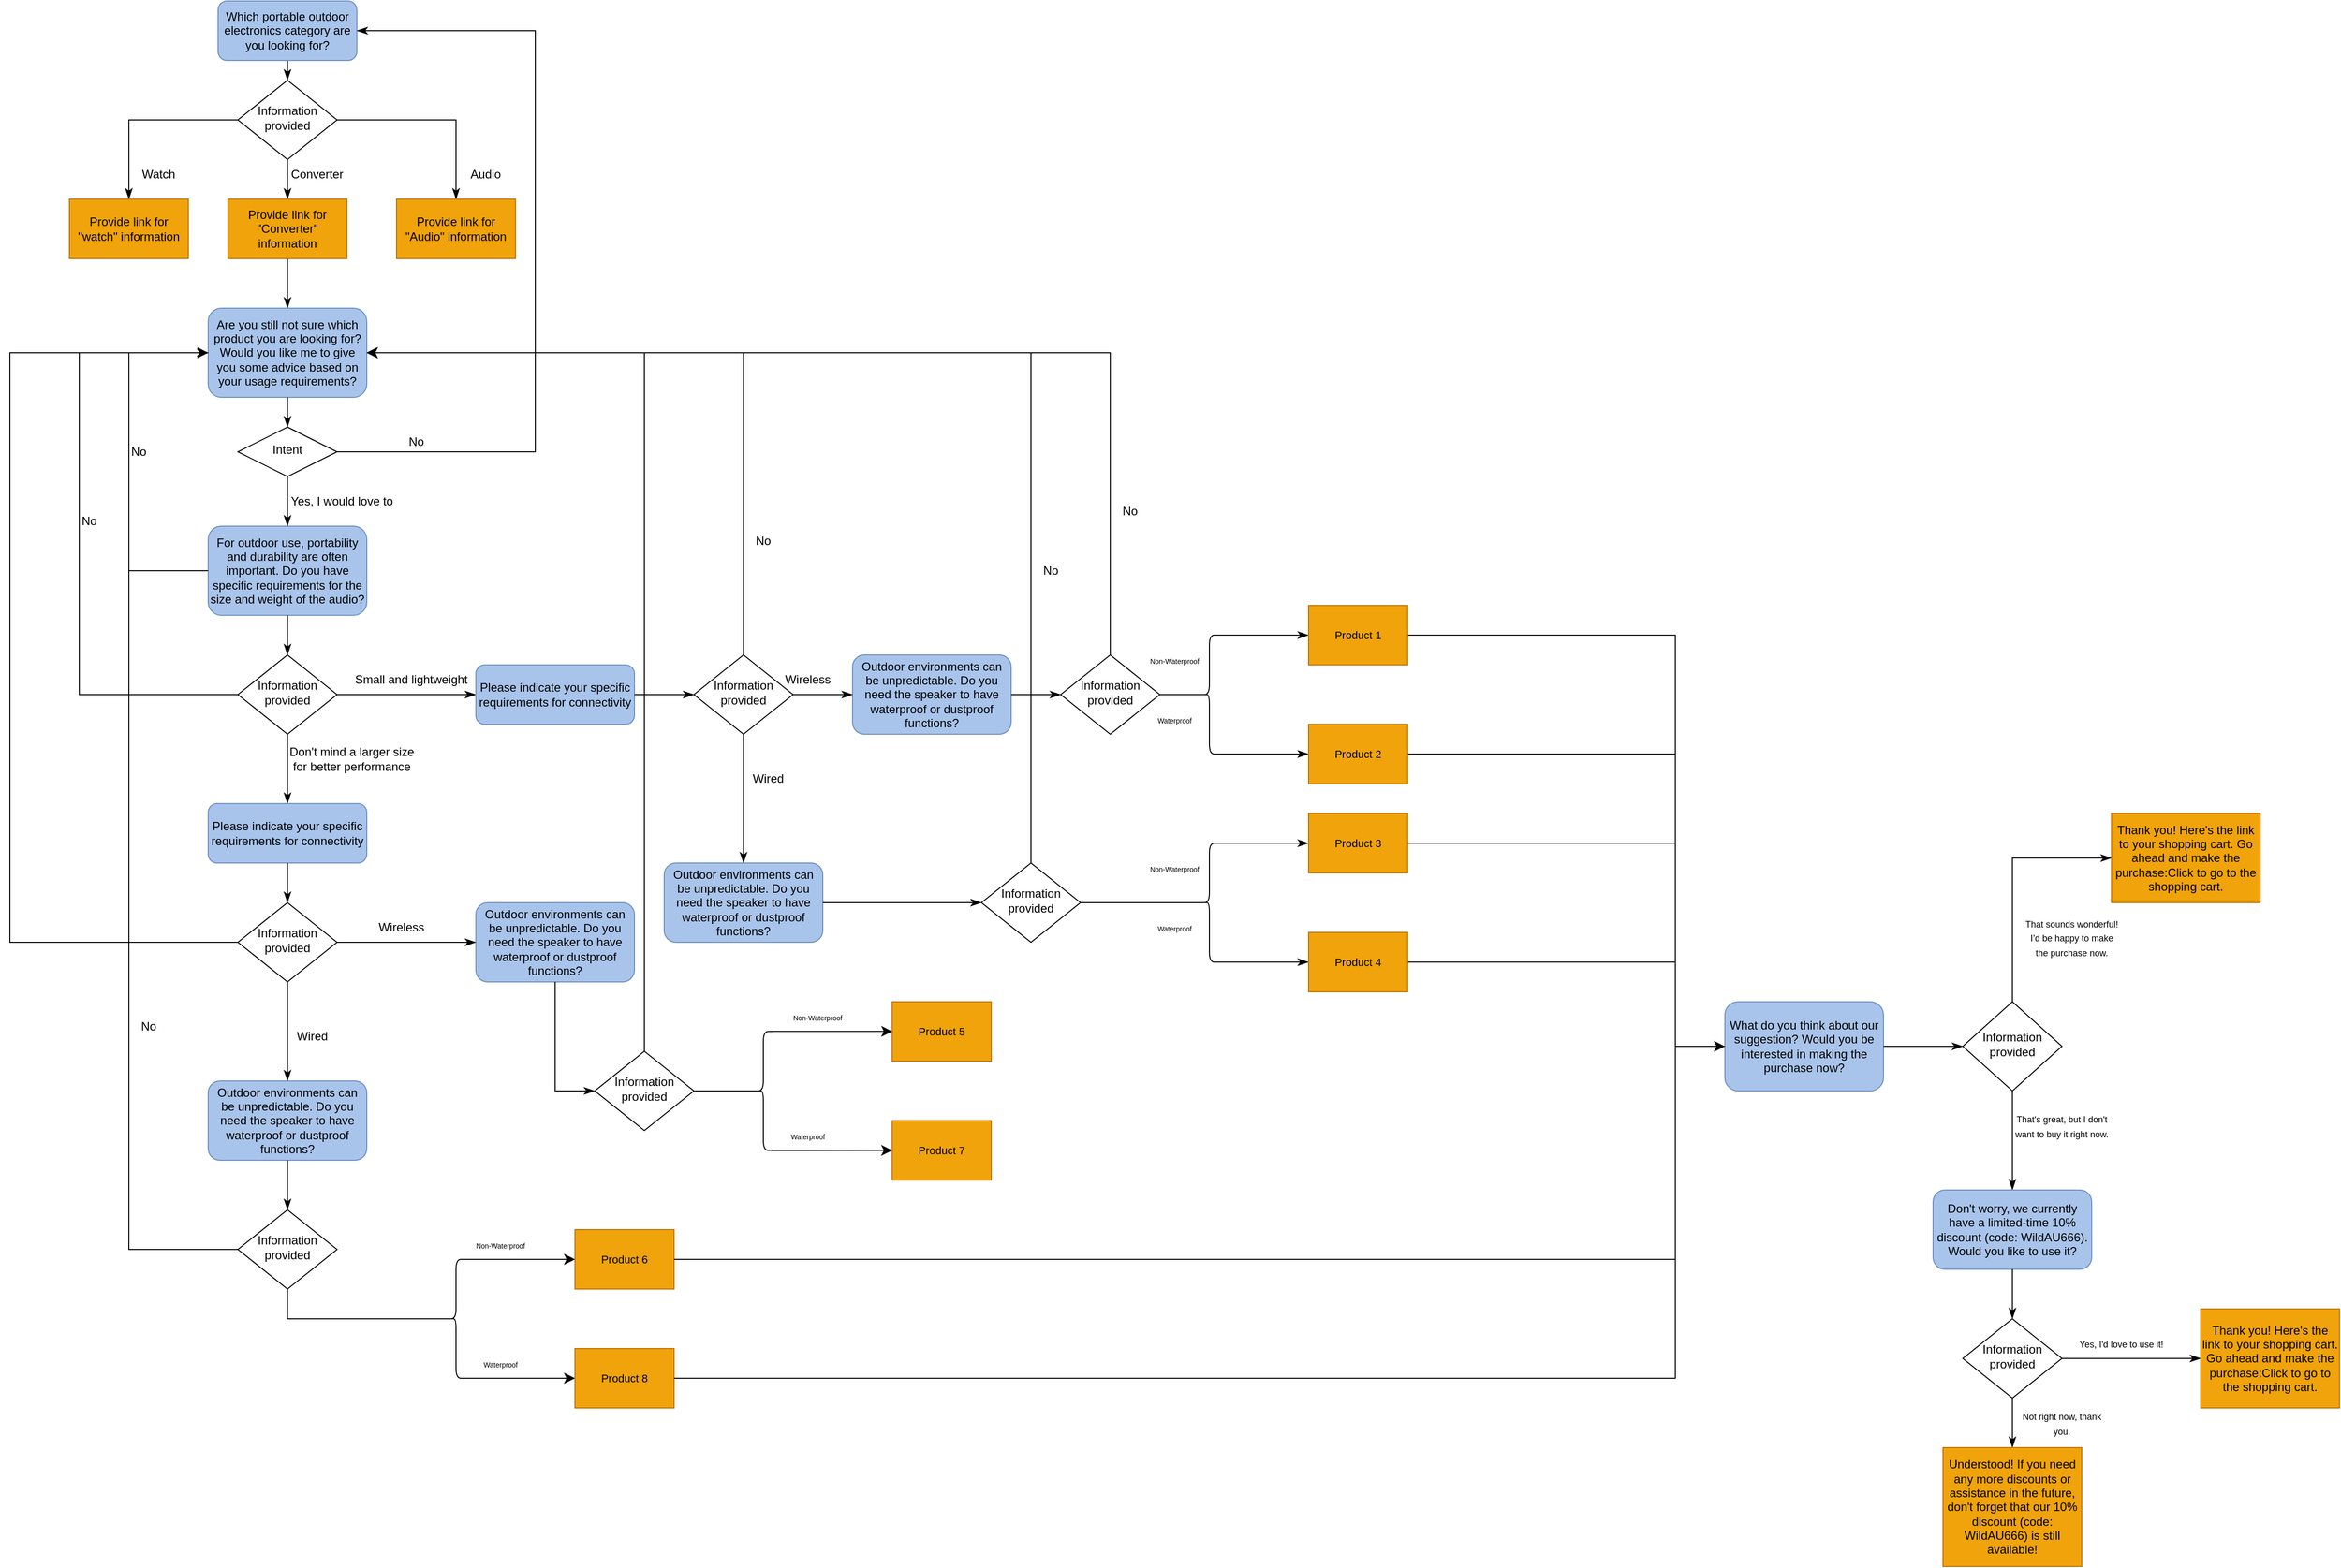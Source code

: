 <mxfile version="26.1.3">
  <diagram id="C5RBs43oDa-KdzZeNtuy" name="Page-1">
    <mxGraphModel dx="2062" dy="686" grid="1" gridSize="10" guides="0" tooltips="1" connect="1" arrows="0" fold="1" page="1" pageScale="1" pageWidth="827" pageHeight="1169" math="0" shadow="0">
      <root>
        <mxCell id="WIyWlLk6GJQsqaUBKTNV-0" />
        <mxCell id="WIyWlLk6GJQsqaUBKTNV-1" parent="WIyWlLk6GJQsqaUBKTNV-0" />
        <mxCell id="WIyWlLk6GJQsqaUBKTNV-2" value="" style="rounded=0;html=1;jettySize=auto;orthogonalLoop=1;fontSize=11;endArrow=classicThin;endFill=1;endSize=8;strokeWidth=1;shadow=0;labelBackgroundColor=none;edgeStyle=orthogonalEdgeStyle;" parent="WIyWlLk6GJQsqaUBKTNV-1" source="WIyWlLk6GJQsqaUBKTNV-3" target="WIyWlLk6GJQsqaUBKTNV-6" edge="1">
          <mxGeometry relative="1" as="geometry" />
        </mxCell>
        <mxCell id="WIyWlLk6GJQsqaUBKTNV-3" value="Which portable outdoor electronics category are you looking for?" style="rounded=1;whiteSpace=wrap;html=1;fontSize=12;glass=0;strokeWidth=1;shadow=0;fillColor=#A9C4EB;strokeColor=#6c8ebf;" parent="WIyWlLk6GJQsqaUBKTNV-1" vertex="1">
          <mxGeometry x="160" y="80" width="140" height="60" as="geometry" />
        </mxCell>
        <mxCell id="WIyWlLk6GJQsqaUBKTNV-6" value="Information provided" style="rhombus;whiteSpace=wrap;html=1;shadow=0;fontFamily=Helvetica;fontSize=12;align=center;strokeWidth=1;spacing=6;spacingTop=-4;" parent="WIyWlLk6GJQsqaUBKTNV-1" vertex="1">
          <mxGeometry x="180" y="160" width="100" height="80" as="geometry" />
        </mxCell>
        <mxCell id="f2hwD-fxJ4kN_4thynZX-0" value="" style="rounded=0;html=1;jettySize=auto;orthogonalLoop=1;fontSize=11;endArrow=classicThin;endFill=1;endSize=8;strokeWidth=1;shadow=0;labelBackgroundColor=none;edgeStyle=orthogonalEdgeStyle;exitX=1;exitY=0.5;exitDx=0;exitDy=0;entryX=0.5;entryY=0;entryDx=0;entryDy=0;jumpStyle=line;" edge="1" parent="WIyWlLk6GJQsqaUBKTNV-1" source="WIyWlLk6GJQsqaUBKTNV-6" target="f2hwD-fxJ4kN_4thynZX-93">
          <mxGeometry relative="1" as="geometry">
            <mxPoint x="380" y="230" as="sourcePoint" />
            <mxPoint x="400" y="290" as="targetPoint" />
          </mxGeometry>
        </mxCell>
        <mxCell id="f2hwD-fxJ4kN_4thynZX-1" value="" style="rounded=0;html=1;jettySize=auto;orthogonalLoop=1;fontSize=11;endArrow=classicThin;endFill=1;endSize=8;strokeWidth=1;shadow=0;labelBackgroundColor=none;edgeStyle=orthogonalEdgeStyle;exitX=0.5;exitY=1;exitDx=0;exitDy=0;entryX=0.5;entryY=0;entryDx=0;entryDy=0;" edge="1" parent="WIyWlLk6GJQsqaUBKTNV-1" source="WIyWlLk6GJQsqaUBKTNV-6" target="f2hwD-fxJ4kN_4thynZX-94">
          <mxGeometry relative="1" as="geometry">
            <mxPoint x="250" y="300" as="sourcePoint" />
            <mxPoint x="230" y="290" as="targetPoint" />
          </mxGeometry>
        </mxCell>
        <mxCell id="f2hwD-fxJ4kN_4thynZX-2" value="" style="rounded=0;html=1;jettySize=auto;orthogonalLoop=1;fontSize=11;endArrow=classicThin;endFill=1;endSize=8;strokeWidth=1;shadow=0;labelBackgroundColor=none;edgeStyle=orthogonalEdgeStyle;exitX=0;exitY=0.5;exitDx=0;exitDy=0;entryX=0.5;entryY=0;entryDx=0;entryDy=0;" edge="1" parent="WIyWlLk6GJQsqaUBKTNV-1" source="WIyWlLk6GJQsqaUBKTNV-6" target="f2hwD-fxJ4kN_4thynZX-95">
          <mxGeometry relative="1" as="geometry">
            <mxPoint x="-60.5" y="300" as="sourcePoint" />
            <mxPoint x="60" y="290" as="targetPoint" />
          </mxGeometry>
        </mxCell>
        <mxCell id="f2hwD-fxJ4kN_4thynZX-4" value="Audio" style="text;strokeColor=none;align=center;fillColor=none;html=1;verticalAlign=middle;whiteSpace=wrap;rounded=0;" vertex="1" parent="WIyWlLk6GJQsqaUBKTNV-1">
          <mxGeometry x="400" y="240" width="60" height="30" as="geometry" />
        </mxCell>
        <mxCell id="f2hwD-fxJ4kN_4thynZX-5" value="Converter" style="text;strokeColor=none;align=center;fillColor=none;html=1;verticalAlign=middle;whiteSpace=wrap;rounded=0;" vertex="1" parent="WIyWlLk6GJQsqaUBKTNV-1">
          <mxGeometry x="230" y="240" width="60" height="30" as="geometry" />
        </mxCell>
        <mxCell id="f2hwD-fxJ4kN_4thynZX-6" value="Watch" style="text;strokeColor=none;align=center;fillColor=none;html=1;verticalAlign=middle;whiteSpace=wrap;rounded=0;" vertex="1" parent="WIyWlLk6GJQsqaUBKTNV-1">
          <mxGeometry x="70" y="240" width="60" height="30" as="geometry" />
        </mxCell>
        <mxCell id="f2hwD-fxJ4kN_4thynZX-7" value="&lt;div&gt;Are you still not sure which product you are looking for? Would you like me to give you some advice based on your usage requirements?&lt;/div&gt;" style="rounded=1;whiteSpace=wrap;html=1;fontSize=12;glass=0;strokeWidth=1;shadow=0;fillColor=#A9C4EB;strokeColor=#6c8ebf;" vertex="1" parent="WIyWlLk6GJQsqaUBKTNV-1">
          <mxGeometry x="150" y="390" width="160" height="90" as="geometry" />
        </mxCell>
        <mxCell id="f2hwD-fxJ4kN_4thynZX-8" value="" style="rounded=0;html=1;jettySize=auto;orthogonalLoop=1;fontSize=11;endArrow=classicThin;endFill=1;endSize=8;strokeWidth=1;shadow=0;labelBackgroundColor=none;edgeStyle=orthogonalEdgeStyle;exitX=0.5;exitY=1;exitDx=0;exitDy=0;entryX=0.5;entryY=0;entryDx=0;entryDy=0;" edge="1" parent="WIyWlLk6GJQsqaUBKTNV-1" source="f2hwD-fxJ4kN_4thynZX-94" target="f2hwD-fxJ4kN_4thynZX-7">
          <mxGeometry relative="1" as="geometry">
            <mxPoint x="230" y="350" as="sourcePoint" />
            <mxPoint x="350" y="430" as="targetPoint" />
          </mxGeometry>
        </mxCell>
        <mxCell id="f2hwD-fxJ4kN_4thynZX-9" value="Intent" style="rhombus;whiteSpace=wrap;html=1;shadow=0;fontFamily=Helvetica;fontSize=12;align=center;strokeWidth=1;spacing=6;spacingTop=-4;" vertex="1" parent="WIyWlLk6GJQsqaUBKTNV-1">
          <mxGeometry x="180" y="510" width="100" height="50" as="geometry" />
        </mxCell>
        <mxCell id="f2hwD-fxJ4kN_4thynZX-10" value="" style="rounded=0;html=1;jettySize=auto;orthogonalLoop=1;fontSize=11;endArrow=classicThin;endFill=1;endSize=8;strokeWidth=1;shadow=0;labelBackgroundColor=none;edgeStyle=orthogonalEdgeStyle;exitX=0.5;exitY=1;exitDx=0;exitDy=0;entryX=0.5;entryY=0;entryDx=0;entryDy=0;" edge="1" parent="WIyWlLk6GJQsqaUBKTNV-1" source="f2hwD-fxJ4kN_4thynZX-7" target="f2hwD-fxJ4kN_4thynZX-9">
          <mxGeometry relative="1" as="geometry">
            <mxPoint x="330" y="530" as="sourcePoint" />
            <mxPoint x="330" y="570" as="targetPoint" />
          </mxGeometry>
        </mxCell>
        <mxCell id="f2hwD-fxJ4kN_4thynZX-11" value="&lt;div&gt;For outdoor use, portability and durability are often important. Do you have specific requirements for the size and weight of the audio?&lt;/div&gt;" style="rounded=1;whiteSpace=wrap;html=1;fontSize=12;glass=0;strokeWidth=1;shadow=0;fillColor=#A9C4EB;strokeColor=#6c8ebf;" vertex="1" parent="WIyWlLk6GJQsqaUBKTNV-1">
          <mxGeometry x="150" y="610" width="160" height="90" as="geometry" />
        </mxCell>
        <mxCell id="f2hwD-fxJ4kN_4thynZX-12" value="Information provided" style="rhombus;whiteSpace=wrap;html=1;shadow=0;fontFamily=Helvetica;fontSize=12;align=center;strokeWidth=1;spacing=6;spacingTop=-4;" vertex="1" parent="WIyWlLk6GJQsqaUBKTNV-1">
          <mxGeometry x="180" y="740" width="100" height="80" as="geometry" />
        </mxCell>
        <mxCell id="f2hwD-fxJ4kN_4thynZX-13" value="" style="rounded=0;html=1;jettySize=auto;orthogonalLoop=1;fontSize=11;endArrow=classicThin;endFill=1;endSize=8;strokeWidth=1;shadow=0;labelBackgroundColor=none;edgeStyle=orthogonalEdgeStyle;exitX=0.5;exitY=1;exitDx=0;exitDy=0;entryX=0.5;entryY=0;entryDx=0;entryDy=0;" edge="1" parent="WIyWlLk6GJQsqaUBKTNV-1" source="f2hwD-fxJ4kN_4thynZX-11" target="f2hwD-fxJ4kN_4thynZX-12">
          <mxGeometry relative="1" as="geometry">
            <mxPoint x="330" y="730" as="sourcePoint" />
            <mxPoint x="330" y="760" as="targetPoint" />
          </mxGeometry>
        </mxCell>
        <mxCell id="f2hwD-fxJ4kN_4thynZX-14" value="" style="rounded=0;html=1;jettySize=auto;orthogonalLoop=1;fontSize=11;endArrow=classicThin;endFill=1;endSize=8;strokeWidth=1;shadow=0;labelBackgroundColor=none;edgeStyle=orthogonalEdgeStyle;entryX=0.5;entryY=0;entryDx=0;entryDy=0;exitX=0.5;exitY=1;exitDx=0;exitDy=0;" edge="1" parent="WIyWlLk6GJQsqaUBKTNV-1" source="f2hwD-fxJ4kN_4thynZX-9" target="f2hwD-fxJ4kN_4thynZX-11">
          <mxGeometry relative="1" as="geometry">
            <mxPoint x="350" y="550" as="sourcePoint" />
            <mxPoint x="350" y="580" as="targetPoint" />
          </mxGeometry>
        </mxCell>
        <mxCell id="f2hwD-fxJ4kN_4thynZX-15" value="Yes, I would love to" style="text;strokeColor=none;align=center;fillColor=none;html=1;verticalAlign=middle;whiteSpace=wrap;rounded=0;" vertex="1" parent="WIyWlLk6GJQsqaUBKTNV-1">
          <mxGeometry x="220" y="570" width="130" height="30" as="geometry" />
        </mxCell>
        <mxCell id="f2hwD-fxJ4kN_4thynZX-16" value="" style="rounded=0;html=1;jettySize=auto;orthogonalLoop=1;fontSize=11;endArrow=classicThin;endFill=1;endSize=8;strokeWidth=1;shadow=0;labelBackgroundColor=none;edgeStyle=orthogonalEdgeStyle;exitX=1;exitY=0.5;exitDx=0;exitDy=0;entryX=1;entryY=0.5;entryDx=0;entryDy=0;" edge="1" parent="WIyWlLk6GJQsqaUBKTNV-1" source="f2hwD-fxJ4kN_4thynZX-9" target="WIyWlLk6GJQsqaUBKTNV-3">
          <mxGeometry relative="1" as="geometry">
            <mxPoint x="429.5" y="510" as="sourcePoint" />
            <mxPoint x="429.5" y="540" as="targetPoint" />
            <Array as="points">
              <mxPoint x="480" y="535" />
              <mxPoint x="480" y="110" />
            </Array>
          </mxGeometry>
        </mxCell>
        <mxCell id="f2hwD-fxJ4kN_4thynZX-17" value="No" style="text;strokeColor=none;align=center;fillColor=none;html=1;verticalAlign=middle;whiteSpace=wrap;rounded=0;" vertex="1" parent="WIyWlLk6GJQsqaUBKTNV-1">
          <mxGeometry x="330" y="510" width="60" height="30" as="geometry" />
        </mxCell>
        <mxCell id="f2hwD-fxJ4kN_4thynZX-21" value="" style="rounded=0;html=1;jettySize=auto;orthogonalLoop=1;fontSize=11;endArrow=classicThin;endFill=1;endSize=8;strokeWidth=1;shadow=0;labelBackgroundColor=none;edgeStyle=orthogonalEdgeStyle;exitX=0;exitY=0.5;exitDx=0;exitDy=0;entryX=0;entryY=0.5;entryDx=0;entryDy=0;" edge="1" parent="WIyWlLk6GJQsqaUBKTNV-1" source="f2hwD-fxJ4kN_4thynZX-12" target="f2hwD-fxJ4kN_4thynZX-7">
          <mxGeometry relative="1" as="geometry">
            <mxPoint x="70" y="540" as="sourcePoint" />
            <mxPoint x="70" y="570" as="targetPoint" />
            <Array as="points">
              <mxPoint x="20" y="780" />
              <mxPoint x="20" y="435" />
            </Array>
          </mxGeometry>
        </mxCell>
        <mxCell id="f2hwD-fxJ4kN_4thynZX-22" value="No" style="text;strokeColor=none;align=center;fillColor=none;html=1;verticalAlign=middle;whiteSpace=wrap;rounded=0;" vertex="1" parent="WIyWlLk6GJQsqaUBKTNV-1">
          <mxGeometry y="590" width="60" height="30" as="geometry" />
        </mxCell>
        <mxCell id="f2hwD-fxJ4kN_4thynZX-32" value="" style="rounded=0;html=1;jettySize=auto;orthogonalLoop=1;fontSize=11;endArrow=classicThin;endFill=1;endSize=8;strokeWidth=1;shadow=0;labelBackgroundColor=none;edgeStyle=orthogonalEdgeStyle;exitX=0;exitY=0.5;exitDx=0;exitDy=0;entryX=0;entryY=0.5;entryDx=0;entryDy=0;" edge="1" parent="WIyWlLk6GJQsqaUBKTNV-1" source="f2hwD-fxJ4kN_4thynZX-11" target="f2hwD-fxJ4kN_4thynZX-7">
          <mxGeometry relative="1" as="geometry">
            <mxPoint x="200" y="835" as="sourcePoint" />
            <mxPoint x="170" y="490" as="targetPoint" />
            <Array as="points">
              <mxPoint x="70" y="655" />
              <mxPoint x="70" y="435" />
            </Array>
          </mxGeometry>
        </mxCell>
        <mxCell id="f2hwD-fxJ4kN_4thynZX-34" value="No" style="text;strokeColor=none;align=center;fillColor=none;html=1;verticalAlign=middle;whiteSpace=wrap;rounded=0;" vertex="1" parent="WIyWlLk6GJQsqaUBKTNV-1">
          <mxGeometry x="50" y="520" width="60" height="30" as="geometry" />
        </mxCell>
        <mxCell id="f2hwD-fxJ4kN_4thynZX-35" value="" style="rounded=0;html=1;jettySize=auto;orthogonalLoop=1;fontSize=11;endArrow=classicThin;endFill=1;endSize=8;strokeWidth=1;shadow=0;labelBackgroundColor=none;edgeStyle=orthogonalEdgeStyle;exitX=1;exitY=0.5;exitDx=0;exitDy=0;entryX=0;entryY=0.5;entryDx=0;entryDy=0;" edge="1" parent="WIyWlLk6GJQsqaUBKTNV-1" source="f2hwD-fxJ4kN_4thynZX-12" target="f2hwD-fxJ4kN_4thynZX-41">
          <mxGeometry relative="1" as="geometry">
            <mxPoint x="420" y="670" as="sourcePoint" />
            <mxPoint x="470" y="780" as="targetPoint" />
            <Array as="points" />
          </mxGeometry>
        </mxCell>
        <mxCell id="f2hwD-fxJ4kN_4thynZX-36" value="" style="rounded=0;html=1;jettySize=auto;orthogonalLoop=1;fontSize=11;endArrow=classicThin;endFill=1;endSize=8;strokeWidth=1;shadow=0;labelBackgroundColor=none;edgeStyle=orthogonalEdgeStyle;exitX=0.5;exitY=1;exitDx=0;exitDy=0;entryX=0.5;entryY=0;entryDx=0;entryDy=0;" edge="1" parent="WIyWlLk6GJQsqaUBKTNV-1" source="f2hwD-fxJ4kN_4thynZX-12" target="f2hwD-fxJ4kN_4thynZX-120">
          <mxGeometry relative="1" as="geometry">
            <mxPoint x="260" y="900" as="sourcePoint" />
            <mxPoint x="230" y="900" as="targetPoint" />
            <Array as="points" />
          </mxGeometry>
        </mxCell>
        <mxCell id="f2hwD-fxJ4kN_4thynZX-39" value="Small and lightweight" style="text;strokeColor=none;align=center;fillColor=none;html=1;verticalAlign=middle;whiteSpace=wrap;rounded=0;" vertex="1" parent="WIyWlLk6GJQsqaUBKTNV-1">
          <mxGeometry x="290" y="750" width="130" height="30" as="geometry" />
        </mxCell>
        <mxCell id="f2hwD-fxJ4kN_4thynZX-40" value="Don&#39;t mind a larger size for better performance" style="text;strokeColor=none;align=center;fillColor=none;html=1;verticalAlign=middle;whiteSpace=wrap;rounded=0;" vertex="1" parent="WIyWlLk6GJQsqaUBKTNV-1">
          <mxGeometry x="230" y="830" width="130" height="30" as="geometry" />
        </mxCell>
        <mxCell id="f2hwD-fxJ4kN_4thynZX-41" value="&lt;div&gt;Please indicate your specific requirements for connectivity&lt;/div&gt;" style="rounded=1;whiteSpace=wrap;html=1;fontSize=12;glass=0;strokeWidth=1;shadow=0;fillColor=#A9C4EB;strokeColor=#6c8ebf;" vertex="1" parent="WIyWlLk6GJQsqaUBKTNV-1">
          <mxGeometry x="420" y="750" width="160" height="60" as="geometry" />
        </mxCell>
        <mxCell id="f2hwD-fxJ4kN_4thynZX-42" value="Information provided" style="rhombus;whiteSpace=wrap;html=1;shadow=0;fontFamily=Helvetica;fontSize=12;align=center;strokeWidth=1;spacing=6;spacingTop=-4;" vertex="1" parent="WIyWlLk6GJQsqaUBKTNV-1">
          <mxGeometry x="640" y="740" width="100" height="80" as="geometry" />
        </mxCell>
        <mxCell id="f2hwD-fxJ4kN_4thynZX-43" value="" style="rounded=0;html=1;jettySize=auto;orthogonalLoop=1;fontSize=11;endArrow=classicThin;endFill=1;endSize=8;strokeWidth=1;shadow=0;labelBackgroundColor=none;edgeStyle=orthogonalEdgeStyle;exitX=1;exitY=0.5;exitDx=0;exitDy=0;entryX=0;entryY=0.5;entryDx=0;entryDy=0;" edge="1" parent="WIyWlLk6GJQsqaUBKTNV-1" source="f2hwD-fxJ4kN_4thynZX-41" target="f2hwD-fxJ4kN_4thynZX-42">
          <mxGeometry relative="1" as="geometry">
            <mxPoint x="540" y="880" as="sourcePoint" />
            <mxPoint x="680" y="880" as="targetPoint" />
            <Array as="points" />
          </mxGeometry>
        </mxCell>
        <mxCell id="f2hwD-fxJ4kN_4thynZX-44" value="&lt;div&gt;Outdoor environments can be unpredictable. Do you need the speaker to have waterproof or dustproof functions?&lt;/div&gt;" style="rounded=1;whiteSpace=wrap;html=1;fontSize=12;glass=0;strokeWidth=1;shadow=0;fillColor=#A9C4EB;strokeColor=#6c8ebf;" vertex="1" parent="WIyWlLk6GJQsqaUBKTNV-1">
          <mxGeometry x="800" y="740" width="160" height="80" as="geometry" />
        </mxCell>
        <mxCell id="f2hwD-fxJ4kN_4thynZX-45" value="&lt;div&gt;Outdoor environments can be unpredictable. Do you need the speaker to have waterproof or dustproof functions?&lt;/div&gt;" style="rounded=1;whiteSpace=wrap;html=1;fontSize=12;glass=0;strokeWidth=1;shadow=0;fillColor=#A9C4EB;strokeColor=#6c8ebf;" vertex="1" parent="WIyWlLk6GJQsqaUBKTNV-1">
          <mxGeometry x="610" y="950" width="160" height="80" as="geometry" />
        </mxCell>
        <mxCell id="f2hwD-fxJ4kN_4thynZX-46" value="" style="rounded=0;html=1;jettySize=auto;orthogonalLoop=1;fontSize=11;endArrow=classicThin;endFill=1;endSize=8;strokeWidth=1;shadow=0;labelBackgroundColor=none;edgeStyle=orthogonalEdgeStyle;exitX=1;exitY=0.5;exitDx=0;exitDy=0;entryX=0;entryY=0.5;entryDx=0;entryDy=0;" edge="1" parent="WIyWlLk6GJQsqaUBKTNV-1" source="f2hwD-fxJ4kN_4thynZX-42" target="f2hwD-fxJ4kN_4thynZX-44">
          <mxGeometry relative="1" as="geometry">
            <mxPoint x="590" y="790" as="sourcePoint" />
            <mxPoint x="630" y="790" as="targetPoint" />
            <Array as="points" />
          </mxGeometry>
        </mxCell>
        <mxCell id="f2hwD-fxJ4kN_4thynZX-47" value="" style="rounded=0;html=1;jettySize=auto;orthogonalLoop=1;fontSize=11;endArrow=classicThin;endFill=1;endSize=8;strokeWidth=1;shadow=0;labelBackgroundColor=none;edgeStyle=orthogonalEdgeStyle;exitX=0.5;exitY=1;exitDx=0;exitDy=0;entryX=0.5;entryY=0;entryDx=0;entryDy=0;" edge="1" parent="WIyWlLk6GJQsqaUBKTNV-1" source="f2hwD-fxJ4kN_4thynZX-42" target="f2hwD-fxJ4kN_4thynZX-45">
          <mxGeometry relative="1" as="geometry">
            <mxPoint x="730" y="790" as="sourcePoint" />
            <mxPoint x="790" y="790" as="targetPoint" />
            <Array as="points" />
          </mxGeometry>
        </mxCell>
        <mxCell id="f2hwD-fxJ4kN_4thynZX-48" value="Wireless" style="text;strokeColor=none;align=center;fillColor=none;html=1;verticalAlign=middle;whiteSpace=wrap;rounded=0;" vertex="1" parent="WIyWlLk6GJQsqaUBKTNV-1">
          <mxGeometry x="690" y="750" width="130" height="30" as="geometry" />
        </mxCell>
        <mxCell id="f2hwD-fxJ4kN_4thynZX-49" value="Wired" style="text;strokeColor=none;align=center;fillColor=none;html=1;verticalAlign=middle;whiteSpace=wrap;rounded=0;" vertex="1" parent="WIyWlLk6GJQsqaUBKTNV-1">
          <mxGeometry x="650" y="850" width="130" height="30" as="geometry" />
        </mxCell>
        <mxCell id="f2hwD-fxJ4kN_4thynZX-50" value="" style="rounded=0;html=1;jettySize=auto;orthogonalLoop=1;fontSize=11;endArrow=classicThin;endFill=1;endSize=8;strokeWidth=1;shadow=0;labelBackgroundColor=none;edgeStyle=orthogonalEdgeStyle;exitX=1;exitY=0.5;exitDx=0;exitDy=0;entryX=0;entryY=0.5;entryDx=0;entryDy=0;" edge="1" parent="WIyWlLk6GJQsqaUBKTNV-1" source="f2hwD-fxJ4kN_4thynZX-44" target="f2hwD-fxJ4kN_4thynZX-51">
          <mxGeometry relative="1" as="geometry">
            <mxPoint x="1060" y="790" as="sourcePoint" />
            <mxPoint x="1100" y="790" as="targetPoint" />
            <Array as="points" />
          </mxGeometry>
        </mxCell>
        <mxCell id="f2hwD-fxJ4kN_4thynZX-51" value="Information provided" style="rhombus;whiteSpace=wrap;html=1;shadow=0;fontFamily=Helvetica;fontSize=12;align=center;strokeWidth=1;spacing=6;spacingTop=-4;" vertex="1" parent="WIyWlLk6GJQsqaUBKTNV-1">
          <mxGeometry x="1010" y="740" width="100" height="80" as="geometry" />
        </mxCell>
        <mxCell id="f2hwD-fxJ4kN_4thynZX-52" value="&lt;font style=&quot;font-size: 7px;&quot;&gt;Non-Waterproof&lt;/font&gt;" style="text;strokeColor=none;align=center;fillColor=none;html=1;verticalAlign=middle;whiteSpace=wrap;rounded=0;" vertex="1" parent="WIyWlLk6GJQsqaUBKTNV-1">
          <mxGeometry x="1090" y="740" width="70" height="10" as="geometry" />
        </mxCell>
        <mxCell id="f2hwD-fxJ4kN_4thynZX-59" style="edgeStyle=orthogonalEdgeStyle;shape=connector;rounded=0;orthogonalLoop=1;jettySize=auto;html=1;exitX=0.1;exitY=0.5;exitDx=0;exitDy=0;exitPerimeter=0;entryX=1;entryY=0.5;entryDx=0;entryDy=0;shadow=0;strokeColor=default;strokeWidth=1;align=center;verticalAlign=middle;fontFamily=Helvetica;fontSize=11;fontColor=default;labelBackgroundColor=none;endArrow=none;endFill=1;endSize=8;startFill=0;" edge="1" parent="WIyWlLk6GJQsqaUBKTNV-1" source="f2hwD-fxJ4kN_4thynZX-58" target="f2hwD-fxJ4kN_4thynZX-51">
          <mxGeometry relative="1" as="geometry" />
        </mxCell>
        <mxCell id="f2hwD-fxJ4kN_4thynZX-62" style="edgeStyle=orthogonalEdgeStyle;shape=connector;rounded=0;orthogonalLoop=1;jettySize=auto;html=1;entryX=0;entryY=0.5;entryDx=0;entryDy=0;shadow=0;strokeColor=default;strokeWidth=1;align=center;verticalAlign=middle;fontFamily=Helvetica;fontSize=11;fontColor=default;labelBackgroundColor=none;endArrow=classicThin;endFill=1;endSize=8;" edge="1" parent="WIyWlLk6GJQsqaUBKTNV-1" target="f2hwD-fxJ4kN_4thynZX-96">
          <mxGeometry relative="1" as="geometry">
            <mxPoint x="1170" y="720" as="sourcePoint" />
            <mxPoint x="1240" y="720" as="targetPoint" />
            <Array as="points">
              <mxPoint x="1260" y="720" />
            </Array>
          </mxGeometry>
        </mxCell>
        <mxCell id="f2hwD-fxJ4kN_4thynZX-69" style="edgeStyle=orthogonalEdgeStyle;shape=connector;rounded=0;orthogonalLoop=1;jettySize=auto;html=1;exitX=0.75;exitY=1;exitDx=0;exitDy=0;entryX=0;entryY=0.5;entryDx=0;entryDy=0;shadow=0;strokeColor=default;strokeWidth=1;align=center;verticalAlign=middle;fontFamily=Helvetica;fontSize=11;fontColor=default;labelBackgroundColor=none;endArrow=classicThin;endFill=1;endSize=8;" edge="1" parent="WIyWlLk6GJQsqaUBKTNV-1" source="f2hwD-fxJ4kN_4thynZX-58" target="f2hwD-fxJ4kN_4thynZX-97">
          <mxGeometry relative="1" as="geometry">
            <mxPoint x="1240" y="840" as="targetPoint" />
            <Array as="points">
              <mxPoint x="1190" y="840" />
              <mxPoint x="1190" y="840" />
            </Array>
          </mxGeometry>
        </mxCell>
        <mxCell id="f2hwD-fxJ4kN_4thynZX-58" value="" style="shape=curlyBracket;whiteSpace=wrap;html=1;rounded=1;labelPosition=left;verticalLabelPosition=middle;align=right;verticalAlign=middle;fontFamily=Helvetica;fontSize=11;fontColor=default;labelBackgroundColor=none;" vertex="1" parent="WIyWlLk6GJQsqaUBKTNV-1">
          <mxGeometry x="1150" y="720" width="20" height="120" as="geometry" />
        </mxCell>
        <mxCell id="f2hwD-fxJ4kN_4thynZX-67" value="&lt;font style=&quot;font-size: 7px;&quot;&gt;Waterproof&lt;/font&gt;" style="text;strokeColor=none;align=center;fillColor=none;html=1;verticalAlign=middle;whiteSpace=wrap;rounded=0;" vertex="1" parent="WIyWlLk6GJQsqaUBKTNV-1">
          <mxGeometry x="1090" y="800" width="70" height="10" as="geometry" />
        </mxCell>
        <mxCell id="f2hwD-fxJ4kN_4thynZX-71" value="&lt;div&gt;What do you think about our suggestion? Would you be interested in making the purchase now?&lt;/div&gt;" style="rounded=1;whiteSpace=wrap;html=1;fontSize=12;glass=0;strokeWidth=1;shadow=0;fillColor=#A9C4EB;strokeColor=#6c8ebf;" vertex="1" parent="WIyWlLk6GJQsqaUBKTNV-1">
          <mxGeometry x="1680" y="1090" width="160" height="90" as="geometry" />
        </mxCell>
        <mxCell id="f2hwD-fxJ4kN_4thynZX-76" style="edgeStyle=orthogonalEdgeStyle;shape=connector;rounded=0;orthogonalLoop=1;jettySize=auto;html=1;exitX=0;exitY=0.5;exitDx=0;exitDy=0;shadow=0;strokeColor=default;strokeWidth=1;align=center;verticalAlign=middle;fontFamily=Helvetica;fontSize=11;fontColor=default;labelBackgroundColor=none;endArrow=none;endFill=1;endSize=8;startFill=0;entryX=1;entryY=0.5;entryDx=0;entryDy=0;" edge="1" parent="WIyWlLk6GJQsqaUBKTNV-1" source="f2hwD-fxJ4kN_4thynZX-71" target="f2hwD-fxJ4kN_4thynZX-96">
          <mxGeometry relative="1" as="geometry">
            <mxPoint x="1402.98" y="719.88" as="sourcePoint" />
            <mxPoint x="1420" y="700" as="targetPoint" />
            <Array as="points">
              <mxPoint x="1630" y="720" />
            </Array>
          </mxGeometry>
        </mxCell>
        <mxCell id="f2hwD-fxJ4kN_4thynZX-77" style="edgeStyle=orthogonalEdgeStyle;shape=connector;rounded=0;orthogonalLoop=1;jettySize=auto;html=1;exitX=0;exitY=0.5;exitDx=0;exitDy=0;entryX=1;entryY=0.5;entryDx=0;entryDy=0;shadow=0;strokeColor=default;strokeWidth=1;align=center;verticalAlign=middle;fontFamily=Helvetica;fontSize=11;fontColor=default;labelBackgroundColor=none;endArrow=none;endFill=1;endSize=8;startFill=0;" edge="1" parent="WIyWlLk6GJQsqaUBKTNV-1" source="f2hwD-fxJ4kN_4thynZX-71" target="f2hwD-fxJ4kN_4thynZX-97">
          <mxGeometry relative="1" as="geometry">
            <mxPoint x="1405" y="840" as="sourcePoint" />
            <mxPoint x="1360" y="840" as="targetPoint" />
            <Array as="points">
              <mxPoint x="1630" y="1135" />
              <mxPoint x="1630" y="840" />
            </Array>
          </mxGeometry>
        </mxCell>
        <mxCell id="f2hwD-fxJ4kN_4thynZX-78" value="Information provided" style="rhombus;whiteSpace=wrap;html=1;shadow=0;fontFamily=Helvetica;fontSize=12;align=center;strokeWidth=1;spacing=6;spacingTop=-4;" vertex="1" parent="WIyWlLk6GJQsqaUBKTNV-1">
          <mxGeometry x="1920" y="1090" width="100" height="90" as="geometry" />
        </mxCell>
        <mxCell id="f2hwD-fxJ4kN_4thynZX-79" value="" style="rounded=0;html=1;jettySize=auto;orthogonalLoop=1;fontSize=11;endArrow=classicThin;endFill=1;endSize=8;strokeWidth=1;shadow=0;labelBackgroundColor=none;edgeStyle=orthogonalEdgeStyle;exitX=1;exitY=0.5;exitDx=0;exitDy=0;entryX=0;entryY=0.5;entryDx=0;entryDy=0;" edge="1" parent="WIyWlLk6GJQsqaUBKTNV-1" source="f2hwD-fxJ4kN_4thynZX-71" target="f2hwD-fxJ4kN_4thynZX-78">
          <mxGeometry relative="1" as="geometry">
            <mxPoint x="2030" y="880" as="sourcePoint" />
            <mxPoint x="2130" y="880" as="targetPoint" />
            <Array as="points" />
          </mxGeometry>
        </mxCell>
        <mxCell id="f2hwD-fxJ4kN_4thynZX-80" value="" style="rounded=0;html=1;jettySize=auto;orthogonalLoop=1;fontSize=11;endArrow=classicThin;endFill=1;endSize=8;strokeWidth=1;shadow=0;labelBackgroundColor=none;edgeStyle=orthogonalEdgeStyle;exitX=0.5;exitY=0;exitDx=0;exitDy=0;entryX=0;entryY=0.5;entryDx=0;entryDy=0;" edge="1" parent="WIyWlLk6GJQsqaUBKTNV-1" source="f2hwD-fxJ4kN_4thynZX-78" target="f2hwD-fxJ4kN_4thynZX-100">
          <mxGeometry relative="1" as="geometry">
            <mxPoint x="2050" y="1140" as="sourcePoint" />
            <mxPoint x="2140" y="1140" as="targetPoint" />
            <Array as="points" />
          </mxGeometry>
        </mxCell>
        <mxCell id="f2hwD-fxJ4kN_4thynZX-81" value="" style="rounded=0;html=1;jettySize=auto;orthogonalLoop=1;fontSize=11;endArrow=classicThin;endFill=1;endSize=8;strokeWidth=1;shadow=0;labelBackgroundColor=none;edgeStyle=orthogonalEdgeStyle;exitX=0.5;exitY=1;exitDx=0;exitDy=0;entryX=0.5;entryY=0;entryDx=0;entryDy=0;" edge="1" parent="WIyWlLk6GJQsqaUBKTNV-1" source="f2hwD-fxJ4kN_4thynZX-78" target="f2hwD-fxJ4kN_4thynZX-84">
          <mxGeometry relative="1" as="geometry">
            <mxPoint x="1940" y="1280" as="sourcePoint" />
            <mxPoint x="1960" y="1280" as="targetPoint" />
            <Array as="points" />
          </mxGeometry>
        </mxCell>
        <mxCell id="f2hwD-fxJ4kN_4thynZX-82" value="&lt;font style=&quot;font-size: 9px;&quot;&gt;That sounds wonderful! I’d be happy to make the purchase now.&lt;/font&gt;" style="text;strokeColor=none;align=center;fillColor=none;html=1;verticalAlign=middle;whiteSpace=wrap;rounded=0;" vertex="1" parent="WIyWlLk6GJQsqaUBKTNV-1">
          <mxGeometry x="1980" y="1010" width="100" height="30" as="geometry" />
        </mxCell>
        <mxCell id="f2hwD-fxJ4kN_4thynZX-83" value="&lt;font style=&quot;font-size: 9px;&quot;&gt;That&#39;s great, but I don&#39;t want to buy it right now.&lt;/font&gt;" style="text;strokeColor=none;align=center;fillColor=none;html=1;verticalAlign=middle;whiteSpace=wrap;rounded=0;" vertex="1" parent="WIyWlLk6GJQsqaUBKTNV-1">
          <mxGeometry x="1970" y="1200" width="100" height="30" as="geometry" />
        </mxCell>
        <mxCell id="f2hwD-fxJ4kN_4thynZX-84" value="&lt;div&gt;Don&#39;t worry, we currently have a limited-time 10% discount (code: WildAU666). Would you like to use it?&lt;/div&gt;" style="rounded=1;whiteSpace=wrap;html=1;fontSize=12;glass=0;strokeWidth=1;shadow=0;fillColor=#A9C4EB;strokeColor=#6c8ebf;" vertex="1" parent="WIyWlLk6GJQsqaUBKTNV-1">
          <mxGeometry x="1890" y="1280" width="160" height="80" as="geometry" />
        </mxCell>
        <mxCell id="f2hwD-fxJ4kN_4thynZX-85" value="Information provided" style="rhombus;whiteSpace=wrap;html=1;shadow=0;fontFamily=Helvetica;fontSize=12;align=center;strokeWidth=1;spacing=6;spacingTop=-4;" vertex="1" parent="WIyWlLk6GJQsqaUBKTNV-1">
          <mxGeometry x="1920" y="1410" width="100" height="80" as="geometry" />
        </mxCell>
        <mxCell id="f2hwD-fxJ4kN_4thynZX-86" value="" style="rounded=0;html=1;jettySize=auto;orthogonalLoop=1;fontSize=11;endArrow=classicThin;endFill=1;endSize=8;strokeWidth=1;shadow=0;labelBackgroundColor=none;edgeStyle=orthogonalEdgeStyle;exitX=0.5;exitY=1;exitDx=0;exitDy=0;entryX=0.5;entryY=0;entryDx=0;entryDy=0;" edge="1" parent="WIyWlLk6GJQsqaUBKTNV-1" target="f2hwD-fxJ4kN_4thynZX-85" source="f2hwD-fxJ4kN_4thynZX-84">
          <mxGeometry relative="1" as="geometry">
            <mxPoint x="1930" y="1450" as="sourcePoint" />
            <mxPoint x="2020" y="1310" as="targetPoint" />
            <Array as="points" />
          </mxGeometry>
        </mxCell>
        <mxCell id="f2hwD-fxJ4kN_4thynZX-87" value="" style="rounded=0;html=1;jettySize=auto;orthogonalLoop=1;fontSize=11;endArrow=classicThin;endFill=1;endSize=8;strokeWidth=1;shadow=0;labelBackgroundColor=none;edgeStyle=orthogonalEdgeStyle;exitX=1;exitY=0.5;exitDx=0;exitDy=0;entryX=0;entryY=0.5;entryDx=0;entryDy=0;" edge="1" parent="WIyWlLk6GJQsqaUBKTNV-1" source="f2hwD-fxJ4kN_4thynZX-85" target="f2hwD-fxJ4kN_4thynZX-98">
          <mxGeometry relative="1" as="geometry">
            <mxPoint x="2160" y="1450" as="sourcePoint" />
            <mxPoint x="2150" y="1450" as="targetPoint" />
            <Array as="points" />
          </mxGeometry>
        </mxCell>
        <mxCell id="f2hwD-fxJ4kN_4thynZX-88" value="&lt;font style=&quot;font-size: 9px;&quot;&gt;Yes, I&#39;d love to use it!&lt;/font&gt;" style="text;strokeColor=none;align=center;fillColor=none;html=1;verticalAlign=middle;whiteSpace=wrap;rounded=0;" vertex="1" parent="WIyWlLk6GJQsqaUBKTNV-1">
          <mxGeometry x="2030" y="1420" width="100" height="30" as="geometry" />
        </mxCell>
        <mxCell id="f2hwD-fxJ4kN_4thynZX-89" value="&lt;font style=&quot;font-size: 9px;&quot;&gt;Not right now, thank you.&lt;/font&gt;" style="text;strokeColor=none;align=center;fillColor=none;html=1;verticalAlign=middle;whiteSpace=wrap;rounded=0;" vertex="1" parent="WIyWlLk6GJQsqaUBKTNV-1">
          <mxGeometry x="1970" y="1500" width="100" height="30" as="geometry" />
        </mxCell>
        <mxCell id="f2hwD-fxJ4kN_4thynZX-91" value="" style="rounded=0;html=1;jettySize=auto;orthogonalLoop=1;fontSize=11;endArrow=classicThin;endFill=1;endSize=8;strokeWidth=1;shadow=0;labelBackgroundColor=none;edgeStyle=orthogonalEdgeStyle;exitX=0.5;exitY=1;exitDx=0;exitDy=0;entryX=0.5;entryY=0;entryDx=0;entryDy=0;" edge="1" parent="WIyWlLk6GJQsqaUBKTNV-1" source="f2hwD-fxJ4kN_4thynZX-85" target="f2hwD-fxJ4kN_4thynZX-99">
          <mxGeometry relative="1" as="geometry">
            <mxPoint x="1960" y="1530" as="sourcePoint" />
            <mxPoint x="1960" y="1580" as="targetPoint" />
            <Array as="points" />
          </mxGeometry>
        </mxCell>
        <mxCell id="f2hwD-fxJ4kN_4thynZX-93" value="&lt;span style=&quot;font-size: 12px;&quot;&gt;Provide link for &quot;Audio&quot; information&lt;/span&gt;" style="rounded=0;whiteSpace=wrap;html=1;fontFamily=Helvetica;fontSize=11;fontColor=#000000;labelBackgroundColor=none;fillColor=#f0a30a;strokeColor=#BD7000;" vertex="1" parent="WIyWlLk6GJQsqaUBKTNV-1">
          <mxGeometry x="340" y="280" width="120" height="60" as="geometry" />
        </mxCell>
        <mxCell id="f2hwD-fxJ4kN_4thynZX-94" value="&lt;span style=&quot;font-size: 12px;&quot;&gt;Provide link for &quot;Converter&quot; information&lt;/span&gt;" style="rounded=0;whiteSpace=wrap;html=1;fontFamily=Helvetica;fontSize=11;fontColor=#000000;labelBackgroundColor=none;fillColor=#f0a30a;strokeColor=#BD7000;" vertex="1" parent="WIyWlLk6GJQsqaUBKTNV-1">
          <mxGeometry x="170" y="280" width="120" height="60" as="geometry" />
        </mxCell>
        <mxCell id="f2hwD-fxJ4kN_4thynZX-95" value="&lt;span style=&quot;font-size: 12px;&quot;&gt;Provide link for &quot;watch&quot; information&lt;/span&gt;" style="rounded=0;whiteSpace=wrap;html=1;fontFamily=Helvetica;fontSize=11;fontColor=#000000;labelBackgroundColor=none;fillColor=#f0a30a;strokeColor=#BD7000;" vertex="1" parent="WIyWlLk6GJQsqaUBKTNV-1">
          <mxGeometry x="10" y="280" width="120" height="60" as="geometry" />
        </mxCell>
        <mxCell id="f2hwD-fxJ4kN_4thynZX-96" value="Product 1" style="rounded=0;whiteSpace=wrap;html=1;fontFamily=Helvetica;fontSize=11;fontColor=#000000;labelBackgroundColor=none;fillColor=#f0a30a;strokeColor=#BD7000;" vertex="1" parent="WIyWlLk6GJQsqaUBKTNV-1">
          <mxGeometry x="1260" y="690" width="100" height="60" as="geometry" />
        </mxCell>
        <mxCell id="f2hwD-fxJ4kN_4thynZX-97" value="Product 2" style="rounded=0;whiteSpace=wrap;html=1;fontFamily=Helvetica;fontSize=11;fontColor=#000000;labelBackgroundColor=none;fillColor=#f0a30a;strokeColor=#BD7000;" vertex="1" parent="WIyWlLk6GJQsqaUBKTNV-1">
          <mxGeometry x="1260" y="810" width="100" height="60" as="geometry" />
        </mxCell>
        <mxCell id="f2hwD-fxJ4kN_4thynZX-98" value="&lt;span style=&quot;font-size: 12px;&quot;&gt;Thank you! Here&#39;s the link to your shopping cart. Go ahead and make the purchase:Click to go to the shopping cart.&lt;/span&gt;" style="rounded=0;whiteSpace=wrap;html=1;fontFamily=Helvetica;fontSize=11;fontColor=#000000;labelBackgroundColor=none;fillColor=#f0a30a;strokeColor=#BD7000;" vertex="1" parent="WIyWlLk6GJQsqaUBKTNV-1">
          <mxGeometry x="2160" y="1400" width="140" height="100" as="geometry" />
        </mxCell>
        <mxCell id="f2hwD-fxJ4kN_4thynZX-99" value="&lt;span style=&quot;font-size: 12px;&quot;&gt;Understood! If you need any more discounts or assistance in the future, don&#39;t forget that our 10% discount (code: WildAU666) is still available!&lt;/span&gt;" style="rounded=0;whiteSpace=wrap;html=1;fontFamily=Helvetica;fontSize=11;fontColor=#000000;labelBackgroundColor=none;fillColor=#f0a30a;strokeColor=#BD7000;" vertex="1" parent="WIyWlLk6GJQsqaUBKTNV-1">
          <mxGeometry x="1900" y="1540" width="140" height="120" as="geometry" />
        </mxCell>
        <mxCell id="f2hwD-fxJ4kN_4thynZX-100" value="&lt;span style=&quot;font-size: 12px;&quot;&gt;Thank you! Here&#39;s the link to your shopping cart. Go ahead and make the purchase:Click to go to the shopping cart.&lt;/span&gt;" style="rounded=0;whiteSpace=wrap;html=1;fontFamily=Helvetica;fontSize=11;fontColor=#000000;labelBackgroundColor=none;fillColor=#f0a30a;strokeColor=#BD7000;" vertex="1" parent="WIyWlLk6GJQsqaUBKTNV-1">
          <mxGeometry x="2070" y="900" width="150" height="90" as="geometry" />
        </mxCell>
        <mxCell id="f2hwD-fxJ4kN_4thynZX-101" value="Information provided" style="rhombus;whiteSpace=wrap;html=1;shadow=0;fontFamily=Helvetica;fontSize=12;align=center;strokeWidth=1;spacing=6;spacingTop=-4;" vertex="1" parent="WIyWlLk6GJQsqaUBKTNV-1">
          <mxGeometry x="930" y="950" width="100" height="80" as="geometry" />
        </mxCell>
        <mxCell id="f2hwD-fxJ4kN_4thynZX-102" value="&lt;font style=&quot;font-size: 7px;&quot;&gt;Non-Waterproof&lt;/font&gt;" style="text;strokeColor=none;align=center;fillColor=none;html=1;verticalAlign=middle;whiteSpace=wrap;rounded=0;" vertex="1" parent="WIyWlLk6GJQsqaUBKTNV-1">
          <mxGeometry x="1090" y="950" width="70" height="10" as="geometry" />
        </mxCell>
        <mxCell id="f2hwD-fxJ4kN_4thynZX-103" style="edgeStyle=orthogonalEdgeStyle;shape=connector;rounded=0;orthogonalLoop=1;jettySize=auto;html=1;exitX=0.1;exitY=0.5;exitDx=0;exitDy=0;exitPerimeter=0;entryX=1;entryY=0.5;entryDx=0;entryDy=0;shadow=0;strokeColor=default;strokeWidth=1;align=center;verticalAlign=middle;fontFamily=Helvetica;fontSize=11;fontColor=default;labelBackgroundColor=none;endArrow=none;endFill=1;endSize=8;startFill=0;" edge="1" parent="WIyWlLk6GJQsqaUBKTNV-1" source="f2hwD-fxJ4kN_4thynZX-106" target="f2hwD-fxJ4kN_4thynZX-101">
          <mxGeometry relative="1" as="geometry" />
        </mxCell>
        <mxCell id="f2hwD-fxJ4kN_4thynZX-104" style="edgeStyle=orthogonalEdgeStyle;shape=connector;rounded=0;orthogonalLoop=1;jettySize=auto;html=1;entryX=0;entryY=0.5;entryDx=0;entryDy=0;shadow=0;strokeColor=default;strokeWidth=1;align=center;verticalAlign=middle;fontFamily=Helvetica;fontSize=11;fontColor=default;labelBackgroundColor=none;endArrow=classicThin;endFill=1;endSize=8;" edge="1" parent="WIyWlLk6GJQsqaUBKTNV-1" target="f2hwD-fxJ4kN_4thynZX-111">
          <mxGeometry relative="1" as="geometry">
            <mxPoint x="1170" y="930" as="sourcePoint" />
            <mxPoint x="1240" y="930" as="targetPoint" />
            <Array as="points">
              <mxPoint x="1260" y="930" />
            </Array>
          </mxGeometry>
        </mxCell>
        <mxCell id="f2hwD-fxJ4kN_4thynZX-105" style="edgeStyle=orthogonalEdgeStyle;shape=connector;rounded=0;orthogonalLoop=1;jettySize=auto;html=1;exitX=0.75;exitY=1;exitDx=0;exitDy=0;entryX=0;entryY=0.5;entryDx=0;entryDy=0;shadow=0;strokeColor=default;strokeWidth=1;align=center;verticalAlign=middle;fontFamily=Helvetica;fontSize=11;fontColor=default;labelBackgroundColor=none;endArrow=classicThin;endFill=1;endSize=8;" edge="1" parent="WIyWlLk6GJQsqaUBKTNV-1" source="f2hwD-fxJ4kN_4thynZX-106" target="f2hwD-fxJ4kN_4thynZX-112">
          <mxGeometry relative="1" as="geometry">
            <mxPoint x="1240" y="1050" as="targetPoint" />
            <Array as="points">
              <mxPoint x="1190" y="1050" />
              <mxPoint x="1190" y="1050" />
            </Array>
          </mxGeometry>
        </mxCell>
        <mxCell id="f2hwD-fxJ4kN_4thynZX-106" value="" style="shape=curlyBracket;whiteSpace=wrap;html=1;rounded=1;labelPosition=left;verticalLabelPosition=middle;align=right;verticalAlign=middle;fontFamily=Helvetica;fontSize=11;fontColor=default;labelBackgroundColor=none;" vertex="1" parent="WIyWlLk6GJQsqaUBKTNV-1">
          <mxGeometry x="1150" y="930" width="20" height="120" as="geometry" />
        </mxCell>
        <mxCell id="f2hwD-fxJ4kN_4thynZX-107" value="&lt;font style=&quot;font-size: 7px;&quot;&gt;Waterproof&lt;/font&gt;" style="text;strokeColor=none;align=center;fillColor=none;html=1;verticalAlign=middle;whiteSpace=wrap;rounded=0;" vertex="1" parent="WIyWlLk6GJQsqaUBKTNV-1">
          <mxGeometry x="1090" y="1010" width="70" height="10" as="geometry" />
        </mxCell>
        <mxCell id="f2hwD-fxJ4kN_4thynZX-108" style="edgeStyle=orthogonalEdgeStyle;shape=connector;rounded=0;orthogonalLoop=1;jettySize=auto;html=1;shadow=0;strokeColor=default;strokeWidth=1;align=center;verticalAlign=middle;fontFamily=Helvetica;fontSize=11;fontColor=default;labelBackgroundColor=none;endArrow=none;endFill=1;endSize=8;startFill=0;entryX=1;entryY=0.5;entryDx=0;entryDy=0;exitX=0;exitY=0.5;exitDx=0;exitDy=0;" edge="1" parent="WIyWlLk6GJQsqaUBKTNV-1" source="f2hwD-fxJ4kN_4thynZX-71" target="f2hwD-fxJ4kN_4thynZX-111">
          <mxGeometry relative="1" as="geometry">
            <mxPoint x="1420" y="910" as="targetPoint" />
            <Array as="points">
              <mxPoint x="1630" y="1135" />
              <mxPoint x="1630" y="930" />
            </Array>
            <mxPoint x="1403" y="930" as="sourcePoint" />
          </mxGeometry>
        </mxCell>
        <mxCell id="f2hwD-fxJ4kN_4thynZX-110" style="edgeStyle=orthogonalEdgeStyle;shape=connector;rounded=0;orthogonalLoop=1;jettySize=auto;html=1;exitX=0;exitY=0.5;exitDx=0;exitDy=0;entryX=1;entryY=0.5;entryDx=0;entryDy=0;shadow=0;strokeColor=default;strokeWidth=1;align=center;verticalAlign=middle;fontFamily=Helvetica;fontSize=11;fontColor=default;labelBackgroundColor=none;endArrow=none;endFill=1;endSize=8;startFill=0;" edge="1" parent="WIyWlLk6GJQsqaUBKTNV-1" source="f2hwD-fxJ4kN_4thynZX-71" target="f2hwD-fxJ4kN_4thynZX-112">
          <mxGeometry relative="1" as="geometry">
            <mxPoint x="1405" y="1050" as="sourcePoint" />
            <mxPoint x="1360" y="1050" as="targetPoint" />
            <Array as="points">
              <mxPoint x="1630" y="1135" />
              <mxPoint x="1630" y="1050" />
            </Array>
          </mxGeometry>
        </mxCell>
        <mxCell id="f2hwD-fxJ4kN_4thynZX-111" value="Product 3" style="rounded=0;whiteSpace=wrap;html=1;fontFamily=Helvetica;fontSize=11;fontColor=#000000;labelBackgroundColor=none;fillColor=#f0a30a;strokeColor=#BD7000;" vertex="1" parent="WIyWlLk6GJQsqaUBKTNV-1">
          <mxGeometry x="1260" y="900" width="100" height="60" as="geometry" />
        </mxCell>
        <mxCell id="f2hwD-fxJ4kN_4thynZX-112" value="Product 4" style="rounded=0;whiteSpace=wrap;html=1;fontFamily=Helvetica;fontSize=11;fontColor=#000000;labelBackgroundColor=none;fillColor=#f0a30a;strokeColor=#BD7000;" vertex="1" parent="WIyWlLk6GJQsqaUBKTNV-1">
          <mxGeometry x="1260" y="1020" width="100" height="60" as="geometry" />
        </mxCell>
        <mxCell id="f2hwD-fxJ4kN_4thynZX-113" value="" style="rounded=0;html=1;jettySize=auto;orthogonalLoop=1;fontSize=11;endArrow=classicThin;endFill=1;endSize=8;strokeWidth=1;shadow=0;labelBackgroundColor=none;edgeStyle=orthogonalEdgeStyle;exitX=1;exitY=0.5;exitDx=0;exitDy=0;entryX=0;entryY=0.5;entryDx=0;entryDy=0;" edge="1" parent="WIyWlLk6GJQsqaUBKTNV-1" source="f2hwD-fxJ4kN_4thynZX-45" target="f2hwD-fxJ4kN_4thynZX-101">
          <mxGeometry relative="1" as="geometry">
            <mxPoint x="990" y="1130" as="sourcePoint" />
            <mxPoint x="1090" y="1130" as="targetPoint" />
            <Array as="points" />
          </mxGeometry>
        </mxCell>
        <mxCell id="f2hwD-fxJ4kN_4thynZX-120" value="&lt;div&gt;Please indicate your specific requirements for connectivity&lt;/div&gt;" style="rounded=1;whiteSpace=wrap;html=1;fontSize=12;glass=0;strokeWidth=1;shadow=0;fillColor=#A9C4EB;strokeColor=#6c8ebf;" vertex="1" parent="WIyWlLk6GJQsqaUBKTNV-1">
          <mxGeometry x="150" y="890" width="160" height="60" as="geometry" />
        </mxCell>
        <mxCell id="f2hwD-fxJ4kN_4thynZX-121" value="Information provided" style="rhombus;whiteSpace=wrap;html=1;shadow=0;fontFamily=Helvetica;fontSize=12;align=center;strokeWidth=1;spacing=6;spacingTop=-4;" vertex="1" parent="WIyWlLk6GJQsqaUBKTNV-1">
          <mxGeometry x="180" y="990" width="100" height="80" as="geometry" />
        </mxCell>
        <mxCell id="f2hwD-fxJ4kN_4thynZX-122" value="" style="rounded=0;html=1;jettySize=auto;orthogonalLoop=1;fontSize=11;endArrow=classicThin;endFill=1;endSize=8;strokeWidth=1;shadow=0;labelBackgroundColor=none;edgeStyle=orthogonalEdgeStyle;exitX=0.5;exitY=1;exitDx=0;exitDy=0;entryX=0.5;entryY=0;entryDx=0;entryDy=0;" edge="1" parent="WIyWlLk6GJQsqaUBKTNV-1" source="f2hwD-fxJ4kN_4thynZX-120" target="f2hwD-fxJ4kN_4thynZX-121">
          <mxGeometry relative="1" as="geometry">
            <mxPoint x="170" y="1510" as="sourcePoint" />
            <mxPoint x="310" y="1510" as="targetPoint" />
            <Array as="points" />
          </mxGeometry>
        </mxCell>
        <mxCell id="f2hwD-fxJ4kN_4thynZX-123" value="&lt;div&gt;Outdoor environments can be unpredictable. Do you need the speaker to have waterproof or dustproof functions?&lt;/div&gt;" style="rounded=1;whiteSpace=wrap;html=1;fontSize=12;glass=0;strokeWidth=1;shadow=0;fillColor=#A9C4EB;strokeColor=#6c8ebf;" vertex="1" parent="WIyWlLk6GJQsqaUBKTNV-1">
          <mxGeometry x="420" y="990" width="160" height="80" as="geometry" />
        </mxCell>
        <mxCell id="f2hwD-fxJ4kN_4thynZX-124" value="&lt;div&gt;Outdoor environments can be unpredictable. Do you need the speaker to have waterproof or dustproof functions?&lt;/div&gt;" style="rounded=1;whiteSpace=wrap;html=1;fontSize=12;glass=0;strokeWidth=1;shadow=0;fillColor=#A9C4EB;strokeColor=#6c8ebf;" vertex="1" parent="WIyWlLk6GJQsqaUBKTNV-1">
          <mxGeometry x="150" y="1170" width="160" height="80" as="geometry" />
        </mxCell>
        <mxCell id="f2hwD-fxJ4kN_4thynZX-125" value="" style="rounded=0;html=1;jettySize=auto;orthogonalLoop=1;fontSize=11;endArrow=classicThin;endFill=1;endSize=8;strokeWidth=1;shadow=0;labelBackgroundColor=none;edgeStyle=orthogonalEdgeStyle;exitX=1;exitY=0.5;exitDx=0;exitDy=0;entryX=0;entryY=0.5;entryDx=0;entryDy=0;" edge="1" parent="WIyWlLk6GJQsqaUBKTNV-1" source="f2hwD-fxJ4kN_4thynZX-121" target="f2hwD-fxJ4kN_4thynZX-123">
          <mxGeometry relative="1" as="geometry">
            <mxPoint x="220" y="1420" as="sourcePoint" />
            <mxPoint x="400" y="1090" as="targetPoint" />
            <Array as="points">
              <mxPoint x="410" y="1030" />
              <mxPoint x="410" y="1030" />
            </Array>
          </mxGeometry>
        </mxCell>
        <mxCell id="f2hwD-fxJ4kN_4thynZX-126" value="" style="rounded=0;html=1;jettySize=auto;orthogonalLoop=1;fontSize=11;endArrow=classicThin;endFill=1;endSize=8;strokeWidth=1;shadow=0;labelBackgroundColor=none;edgeStyle=orthogonalEdgeStyle;exitX=0.5;exitY=1;exitDx=0;exitDy=0;entryX=0.5;entryY=0;entryDx=0;entryDy=0;" edge="1" parent="WIyWlLk6GJQsqaUBKTNV-1" source="f2hwD-fxJ4kN_4thynZX-121" target="f2hwD-fxJ4kN_4thynZX-124">
          <mxGeometry relative="1" as="geometry">
            <mxPoint x="360" y="1420" as="sourcePoint" />
            <mxPoint x="420" y="1420" as="targetPoint" />
            <Array as="points" />
          </mxGeometry>
        </mxCell>
        <mxCell id="f2hwD-fxJ4kN_4thynZX-127" value="Wireless" style="text;strokeColor=none;align=center;fillColor=none;html=1;verticalAlign=middle;whiteSpace=wrap;rounded=0;" vertex="1" parent="WIyWlLk6GJQsqaUBKTNV-1">
          <mxGeometry x="280" y="1000" width="130" height="30" as="geometry" />
        </mxCell>
        <mxCell id="f2hwD-fxJ4kN_4thynZX-128" value="Wired" style="text;strokeColor=none;align=center;fillColor=none;html=1;verticalAlign=middle;whiteSpace=wrap;rounded=0;" vertex="1" parent="WIyWlLk6GJQsqaUBKTNV-1">
          <mxGeometry x="190" y="1110" width="130" height="30" as="geometry" />
        </mxCell>
        <mxCell id="f2hwD-fxJ4kN_4thynZX-129" value="" style="rounded=0;html=1;jettySize=auto;orthogonalLoop=1;fontSize=11;endArrow=classicThin;endFill=1;endSize=8;strokeWidth=1;shadow=0;labelBackgroundColor=none;edgeStyle=orthogonalEdgeStyle;exitX=0.5;exitY=1;exitDx=0;exitDy=0;entryX=0;entryY=0.5;entryDx=0;entryDy=0;" edge="1" parent="WIyWlLk6GJQsqaUBKTNV-1" source="f2hwD-fxJ4kN_4thynZX-123" target="f2hwD-fxJ4kN_4thynZX-130">
          <mxGeometry relative="1" as="geometry">
            <mxPoint x="1060" y="1280" as="sourcePoint" />
            <mxPoint x="1100" y="1280" as="targetPoint" />
            <Array as="points" />
          </mxGeometry>
        </mxCell>
        <mxCell id="f2hwD-fxJ4kN_4thynZX-130" value="Information provided" style="rhombus;whiteSpace=wrap;html=1;shadow=0;fontFamily=Helvetica;fontSize=12;align=center;strokeWidth=1;spacing=6;spacingTop=-4;" vertex="1" parent="WIyWlLk6GJQsqaUBKTNV-1">
          <mxGeometry x="540" y="1140" width="100" height="80" as="geometry" />
        </mxCell>
        <mxCell id="f2hwD-fxJ4kN_4thynZX-131" value="&lt;font style=&quot;font-size: 7px;&quot;&gt;Non-Waterproof&lt;/font&gt;" style="text;strokeColor=none;align=center;fillColor=none;html=1;verticalAlign=middle;whiteSpace=wrap;rounded=0;" vertex="1" parent="WIyWlLk6GJQsqaUBKTNV-1">
          <mxGeometry x="730" y="1100" width="70" height="10" as="geometry" />
        </mxCell>
        <mxCell id="f2hwD-fxJ4kN_4thynZX-136" value="" style="shape=curlyBracket;whiteSpace=wrap;html=1;rounded=1;labelPosition=left;verticalLabelPosition=middle;align=right;verticalAlign=middle;fontFamily=Helvetica;fontSize=11;fontColor=default;labelBackgroundColor=none;" vertex="1" parent="WIyWlLk6GJQsqaUBKTNV-1">
          <mxGeometry x="700" y="1120" width="20" height="120" as="geometry" />
        </mxCell>
        <mxCell id="f2hwD-fxJ4kN_4thynZX-137" value="&lt;font style=&quot;font-size: 7px;&quot;&gt;Waterproof&lt;/font&gt;" style="text;strokeColor=none;align=center;fillColor=none;html=1;verticalAlign=middle;whiteSpace=wrap;rounded=0;" vertex="1" parent="WIyWlLk6GJQsqaUBKTNV-1">
          <mxGeometry x="720" y="1220" width="70" height="10" as="geometry" />
        </mxCell>
        <mxCell id="f2hwD-fxJ4kN_4thynZX-155" value="Product 5" style="rounded=0;whiteSpace=wrap;html=1;fontFamily=Helvetica;fontSize=11;fontColor=#000000;labelBackgroundColor=none;fillColor=#f0a30a;strokeColor=#BD7000;" vertex="1" parent="WIyWlLk6GJQsqaUBKTNV-1">
          <mxGeometry x="840" y="1090" width="100" height="60" as="geometry" />
        </mxCell>
        <mxCell id="f2hwD-fxJ4kN_4thynZX-156" value="Product 7" style="rounded=0;whiteSpace=wrap;html=1;fontFamily=Helvetica;fontSize=11;fontColor=#000000;labelBackgroundColor=none;fillColor=#f0a30a;strokeColor=#BD7000;" vertex="1" parent="WIyWlLk6GJQsqaUBKTNV-1">
          <mxGeometry x="840" y="1210" width="100" height="60" as="geometry" />
        </mxCell>
        <mxCell id="f2hwD-fxJ4kN_4thynZX-160" value="Information provided" style="rhombus;whiteSpace=wrap;html=1;shadow=0;fontFamily=Helvetica;fontSize=12;align=center;strokeWidth=1;spacing=6;spacingTop=-4;" vertex="1" parent="WIyWlLk6GJQsqaUBKTNV-1">
          <mxGeometry x="180" y="1300" width="100" height="80" as="geometry" />
        </mxCell>
        <mxCell id="f2hwD-fxJ4kN_4thynZX-161" value="&lt;font style=&quot;font-size: 7px;&quot;&gt;Non-Waterproof&lt;/font&gt;" style="text;strokeColor=none;align=center;fillColor=none;html=1;verticalAlign=middle;whiteSpace=wrap;rounded=0;" vertex="1" parent="WIyWlLk6GJQsqaUBKTNV-1">
          <mxGeometry x="410" y="1330" width="70" height="10" as="geometry" />
        </mxCell>
        <mxCell id="f2hwD-fxJ4kN_4thynZX-162" style="edgeStyle=orthogonalEdgeStyle;shape=connector;rounded=0;orthogonalLoop=1;jettySize=auto;html=1;exitX=0.1;exitY=0.5;exitDx=0;exitDy=0;exitPerimeter=0;entryX=0.5;entryY=1;entryDx=0;entryDy=0;shadow=0;strokeColor=default;strokeWidth=1;align=center;verticalAlign=middle;fontFamily=Helvetica;fontSize=11;fontColor=default;labelBackgroundColor=none;endArrow=none;endFill=1;endSize=8;startFill=0;" edge="1" parent="WIyWlLk6GJQsqaUBKTNV-1" source="f2hwD-fxJ4kN_4thynZX-165" target="f2hwD-fxJ4kN_4thynZX-160">
          <mxGeometry relative="1" as="geometry" />
        </mxCell>
        <mxCell id="f2hwD-fxJ4kN_4thynZX-165" value="" style="shape=curlyBracket;whiteSpace=wrap;html=1;rounded=1;labelPosition=left;verticalLabelPosition=middle;align=right;verticalAlign=middle;fontFamily=Helvetica;fontSize=11;fontColor=default;labelBackgroundColor=none;" vertex="1" parent="WIyWlLk6GJQsqaUBKTNV-1">
          <mxGeometry x="390" y="1350" width="20" height="120" as="geometry" />
        </mxCell>
        <mxCell id="f2hwD-fxJ4kN_4thynZX-166" value="&lt;font style=&quot;font-size: 7px;&quot;&gt;Waterproof&lt;/font&gt;" style="text;strokeColor=none;align=center;fillColor=none;html=1;verticalAlign=middle;whiteSpace=wrap;rounded=0;" vertex="1" parent="WIyWlLk6GJQsqaUBKTNV-1">
          <mxGeometry x="410" y="1450" width="70" height="10" as="geometry" />
        </mxCell>
        <mxCell id="f2hwD-fxJ4kN_4thynZX-170" value="Product 6" style="rounded=0;whiteSpace=wrap;html=1;fontFamily=Helvetica;fontSize=11;fontColor=#000000;labelBackgroundColor=none;fillColor=#f0a30a;strokeColor=#BD7000;" vertex="1" parent="WIyWlLk6GJQsqaUBKTNV-1">
          <mxGeometry x="520" y="1320" width="100" height="60" as="geometry" />
        </mxCell>
        <mxCell id="f2hwD-fxJ4kN_4thynZX-171" value="Product 8" style="rounded=0;whiteSpace=wrap;html=1;fontFamily=Helvetica;fontSize=11;fontColor=#000000;labelBackgroundColor=none;fillColor=#f0a30a;strokeColor=#BD7000;" vertex="1" parent="WIyWlLk6GJQsqaUBKTNV-1">
          <mxGeometry x="520" y="1440" width="100" height="60" as="geometry" />
        </mxCell>
        <mxCell id="f2hwD-fxJ4kN_4thynZX-172" value="" style="rounded=0;html=1;jettySize=auto;orthogonalLoop=1;fontSize=11;endArrow=classicThin;endFill=1;endSize=8;strokeWidth=1;shadow=0;labelBackgroundColor=none;edgeStyle=orthogonalEdgeStyle;exitX=0.5;exitY=1;exitDx=0;exitDy=0;entryX=0.5;entryY=0;entryDx=0;entryDy=0;" edge="1" parent="WIyWlLk6GJQsqaUBKTNV-1" source="f2hwD-fxJ4kN_4thynZX-124" target="f2hwD-fxJ4kN_4thynZX-160">
          <mxGeometry relative="1" as="geometry">
            <mxPoint x="990" y="1620" as="sourcePoint" />
            <mxPoint x="1090" y="1620" as="targetPoint" />
            <Array as="points" />
          </mxGeometry>
        </mxCell>
        <mxCell id="f2hwD-fxJ4kN_4thynZX-182" value="" style="rounded=0;html=1;jettySize=auto;orthogonalLoop=1;fontSize=11;endArrow=classicThin;endFill=1;endSize=8;strokeWidth=1;shadow=0;labelBackgroundColor=none;edgeStyle=orthogonalEdgeStyle;exitX=0;exitY=0.5;exitDx=0;exitDy=0;entryX=0;entryY=0.5;entryDx=0;entryDy=0;" edge="1" parent="WIyWlLk6GJQsqaUBKTNV-1" source="f2hwD-fxJ4kN_4thynZX-121" target="f2hwD-fxJ4kN_4thynZX-7">
          <mxGeometry relative="1" as="geometry">
            <mxPoint x="160" y="995" as="sourcePoint" />
            <mxPoint x="130" y="650" as="targetPoint" />
            <Array as="points">
              <mxPoint x="-50" y="1030" />
              <mxPoint x="-50" y="435" />
            </Array>
          </mxGeometry>
        </mxCell>
        <mxCell id="f2hwD-fxJ4kN_4thynZX-188" value="" style="endArrow=none;html=1;rounded=0;shadow=0;strokeColor=default;strokeWidth=1;align=center;verticalAlign=middle;fontFamily=Helvetica;fontSize=11;fontColor=default;labelBackgroundColor=none;edgeStyle=orthogonalEdgeStyle;endSize=8;entryX=0.305;entryY=0.5;entryDx=0;entryDy=0;entryPerimeter=0;exitX=1;exitY=0.5;exitDx=0;exitDy=0;" edge="1" parent="WIyWlLk6GJQsqaUBKTNV-1" source="f2hwD-fxJ4kN_4thynZX-130" target="f2hwD-fxJ4kN_4thynZX-136">
          <mxGeometry width="50" height="50" relative="1" as="geometry">
            <mxPoint x="690" y="1310" as="sourcePoint" />
            <mxPoint x="740" y="1260" as="targetPoint" />
          </mxGeometry>
        </mxCell>
        <mxCell id="f2hwD-fxJ4kN_4thynZX-189" value="" style="endArrow=classic;html=1;rounded=0;shadow=0;strokeColor=default;strokeWidth=1;align=center;verticalAlign=middle;fontFamily=Helvetica;fontSize=11;fontColor=default;labelBackgroundColor=none;edgeStyle=orthogonalEdgeStyle;endSize=8;entryX=0;entryY=0.5;entryDx=0;entryDy=0;exitX=0.972;exitY=-0.001;exitDx=0;exitDy=0;exitPerimeter=0;" edge="1" parent="WIyWlLk6GJQsqaUBKTNV-1" source="f2hwD-fxJ4kN_4thynZX-136" target="f2hwD-fxJ4kN_4thynZX-155">
          <mxGeometry width="50" height="50" relative="1" as="geometry">
            <mxPoint x="840" y="1190" as="sourcePoint" />
            <mxPoint x="890" y="1140" as="targetPoint" />
            <Array as="points">
              <mxPoint x="830" y="1120" />
              <mxPoint x="830" y="1120" />
            </Array>
          </mxGeometry>
        </mxCell>
        <mxCell id="f2hwD-fxJ4kN_4thynZX-193" value="" style="endArrow=classic;html=1;rounded=0;shadow=0;strokeColor=default;strokeWidth=1;align=center;verticalAlign=middle;fontFamily=Helvetica;fontSize=11;fontColor=default;labelBackgroundColor=none;edgeStyle=orthogonalEdgeStyle;endSize=8;entryX=0;entryY=0.5;entryDx=0;entryDy=0;exitX=0.929;exitY=1.001;exitDx=0;exitDy=0;exitPerimeter=0;" edge="1" parent="WIyWlLk6GJQsqaUBKTNV-1" source="f2hwD-fxJ4kN_4thynZX-136" target="f2hwD-fxJ4kN_4thynZX-156">
          <mxGeometry width="50" height="50" relative="1" as="geometry">
            <mxPoint x="690" y="1300" as="sourcePoint" />
            <mxPoint x="777.4" y="1240.9" as="targetPoint" />
            <Array as="points">
              <mxPoint x="750" y="1240" />
              <mxPoint x="750" y="1240" />
            </Array>
          </mxGeometry>
        </mxCell>
        <mxCell id="f2hwD-fxJ4kN_4thynZX-196" value="" style="endArrow=classic;html=1;rounded=0;shadow=0;strokeColor=default;strokeWidth=1;align=center;verticalAlign=middle;fontFamily=Helvetica;fontSize=11;fontColor=default;labelBackgroundColor=none;edgeStyle=orthogonalEdgeStyle;endSize=8;entryX=0;entryY=0.5;entryDx=0;entryDy=0;exitX=0.947;exitY=0;exitDx=0;exitDy=0;exitPerimeter=0;" edge="1" parent="WIyWlLk6GJQsqaUBKTNV-1" source="f2hwD-fxJ4kN_4thynZX-165" target="f2hwD-fxJ4kN_4thynZX-170">
          <mxGeometry width="50" height="50" relative="1" as="geometry">
            <mxPoint x="470" y="1320" as="sourcePoint" />
            <mxPoint x="520" y="1270" as="targetPoint" />
            <Array as="points">
              <mxPoint x="460" y="1350" />
              <mxPoint x="460" y="1350" />
            </Array>
          </mxGeometry>
        </mxCell>
        <mxCell id="f2hwD-fxJ4kN_4thynZX-197" value="" style="endArrow=classic;html=1;rounded=0;shadow=0;strokeColor=default;strokeWidth=1;align=center;verticalAlign=middle;fontFamily=Helvetica;fontSize=11;fontColor=default;labelBackgroundColor=none;edgeStyle=orthogonalEdgeStyle;endSize=8;entryX=0;entryY=0.5;entryDx=0;entryDy=0;exitX=0.927;exitY=1;exitDx=0;exitDy=0;exitPerimeter=0;" edge="1" parent="WIyWlLk6GJQsqaUBKTNV-1" source="f2hwD-fxJ4kN_4thynZX-165" target="f2hwD-fxJ4kN_4thynZX-171">
          <mxGeometry width="50" height="50" relative="1" as="geometry">
            <mxPoint x="470" y="1440" as="sourcePoint" />
            <mxPoint x="520" y="1390" as="targetPoint" />
            <Array as="points">
              <mxPoint x="460" y="1470" />
              <mxPoint x="460" y="1470" />
            </Array>
          </mxGeometry>
        </mxCell>
        <mxCell id="f2hwD-fxJ4kN_4thynZX-198" value="" style="endArrow=classic;html=1;rounded=0;shadow=0;strokeColor=default;strokeWidth=1;align=center;verticalAlign=middle;fontFamily=Helvetica;fontSize=11;fontColor=default;labelBackgroundColor=none;edgeStyle=orthogonalEdgeStyle;endSize=8;entryX=0;entryY=0.5;entryDx=0;entryDy=0;exitX=0;exitY=0.5;exitDx=0;exitDy=0;" edge="1" parent="WIyWlLk6GJQsqaUBKTNV-1" source="f2hwD-fxJ4kN_4thynZX-160" target="f2hwD-fxJ4kN_4thynZX-7">
          <mxGeometry width="50" height="50" relative="1" as="geometry">
            <mxPoint x="-120" y="1390" as="sourcePoint" />
            <mxPoint x="-70" y="1340" as="targetPoint" />
            <Array as="points">
              <mxPoint x="70" y="1340" />
              <mxPoint x="70" y="435" />
            </Array>
          </mxGeometry>
        </mxCell>
        <mxCell id="f2hwD-fxJ4kN_4thynZX-199" value="No" style="text;strokeColor=none;align=center;fillColor=none;html=1;verticalAlign=middle;whiteSpace=wrap;rounded=0;" vertex="1" parent="WIyWlLk6GJQsqaUBKTNV-1">
          <mxGeometry x="60" y="1100" width="60" height="30" as="geometry" />
        </mxCell>
        <mxCell id="f2hwD-fxJ4kN_4thynZX-200" value="" style="endArrow=classic;html=1;rounded=0;shadow=0;strokeColor=default;strokeWidth=1;align=center;verticalAlign=middle;fontFamily=Helvetica;fontSize=11;fontColor=default;labelBackgroundColor=none;edgeStyle=orthogonalEdgeStyle;endSize=8;exitX=0.5;exitY=0;exitDx=0;exitDy=0;entryX=1;entryY=0.5;entryDx=0;entryDy=0;" edge="1" parent="WIyWlLk6GJQsqaUBKTNV-1" source="f2hwD-fxJ4kN_4thynZX-130" target="f2hwD-fxJ4kN_4thynZX-7">
          <mxGeometry width="50" height="50" relative="1" as="geometry">
            <mxPoint x="640" y="540" as="sourcePoint" />
            <mxPoint x="690" y="490" as="targetPoint" />
          </mxGeometry>
        </mxCell>
        <mxCell id="f2hwD-fxJ4kN_4thynZX-202" value="" style="endArrow=classic;html=1;rounded=0;shadow=0;strokeColor=default;strokeWidth=1;align=center;verticalAlign=middle;fontFamily=Helvetica;fontSize=11;fontColor=default;labelBackgroundColor=none;edgeStyle=orthogonalEdgeStyle;endSize=8;entryX=1;entryY=0.5;entryDx=0;entryDy=0;exitX=0.5;exitY=0;exitDx=0;exitDy=0;" edge="1" parent="WIyWlLk6GJQsqaUBKTNV-1" source="f2hwD-fxJ4kN_4thynZX-42" target="f2hwD-fxJ4kN_4thynZX-7">
          <mxGeometry width="50" height="50" relative="1" as="geometry">
            <mxPoint x="850" y="530" as="sourcePoint" />
            <mxPoint x="900" y="480" as="targetPoint" />
          </mxGeometry>
        </mxCell>
        <mxCell id="f2hwD-fxJ4kN_4thynZX-203" value="No" style="text;strokeColor=none;align=center;fillColor=none;html=1;verticalAlign=middle;whiteSpace=wrap;rounded=0;" vertex="1" parent="WIyWlLk6GJQsqaUBKTNV-1">
          <mxGeometry x="680" y="610" width="60" height="30" as="geometry" />
        </mxCell>
        <mxCell id="f2hwD-fxJ4kN_4thynZX-204" value="" style="endArrow=classic;html=1;rounded=0;shadow=0;strokeColor=default;strokeWidth=1;align=center;verticalAlign=middle;fontFamily=Helvetica;fontSize=11;fontColor=default;labelBackgroundColor=none;edgeStyle=orthogonalEdgeStyle;endSize=8;entryX=1;entryY=0.5;entryDx=0;entryDy=0;exitX=0.5;exitY=0;exitDx=0;exitDy=0;" edge="1" parent="WIyWlLk6GJQsqaUBKTNV-1" source="f2hwD-fxJ4kN_4thynZX-51" target="f2hwD-fxJ4kN_4thynZX-7">
          <mxGeometry width="50" height="50" relative="1" as="geometry">
            <mxPoint x="1040" y="560" as="sourcePoint" />
            <mxPoint x="1090" y="510" as="targetPoint" />
          </mxGeometry>
        </mxCell>
        <mxCell id="f2hwD-fxJ4kN_4thynZX-205" value="No" style="text;strokeColor=none;align=center;fillColor=none;html=1;verticalAlign=middle;whiteSpace=wrap;rounded=0;" vertex="1" parent="WIyWlLk6GJQsqaUBKTNV-1">
          <mxGeometry x="1050" y="580" width="60" height="30" as="geometry" />
        </mxCell>
        <mxCell id="f2hwD-fxJ4kN_4thynZX-207" value="" style="endArrow=classic;html=1;rounded=0;shadow=0;strokeColor=default;strokeWidth=1;align=center;verticalAlign=middle;fontFamily=Helvetica;fontSize=11;fontColor=default;labelBackgroundColor=none;edgeStyle=orthogonalEdgeStyle;endSize=8;entryX=1;entryY=0.5;entryDx=0;entryDy=0;exitX=0.5;exitY=0;exitDx=0;exitDy=0;" edge="1" parent="WIyWlLk6GJQsqaUBKTNV-1" source="f2hwD-fxJ4kN_4thynZX-101" target="f2hwD-fxJ4kN_4thynZX-7">
          <mxGeometry width="50" height="50" relative="1" as="geometry">
            <mxPoint x="1010" y="1140" as="sourcePoint" />
            <mxPoint x="1060" y="1090" as="targetPoint" />
          </mxGeometry>
        </mxCell>
        <mxCell id="f2hwD-fxJ4kN_4thynZX-208" value="No" style="text;strokeColor=none;align=center;fillColor=none;html=1;verticalAlign=middle;whiteSpace=wrap;rounded=0;" vertex="1" parent="WIyWlLk6GJQsqaUBKTNV-1">
          <mxGeometry x="970" y="640" width="60" height="30" as="geometry" />
        </mxCell>
        <mxCell id="f2hwD-fxJ4kN_4thynZX-209" value="" style="endArrow=none;html=1;rounded=0;shadow=0;strokeColor=default;strokeWidth=1;align=center;verticalAlign=middle;fontFamily=Helvetica;fontSize=11;fontColor=default;labelBackgroundColor=none;edgeStyle=orthogonalEdgeStyle;endSize=8;entryX=0;entryY=0.5;entryDx=0;entryDy=0;exitX=1;exitY=0.5;exitDx=0;exitDy=0;" edge="1" parent="WIyWlLk6GJQsqaUBKTNV-1" source="f2hwD-fxJ4kN_4thynZX-170" target="f2hwD-fxJ4kN_4thynZX-71">
          <mxGeometry width="50" height="50" relative="1" as="geometry">
            <mxPoint x="870" y="1430" as="sourcePoint" />
            <mxPoint x="890" y="1380" as="targetPoint" />
            <Array as="points">
              <mxPoint x="1630" y="1350" />
              <mxPoint x="1630" y="1135" />
            </Array>
          </mxGeometry>
        </mxCell>
        <mxCell id="f2hwD-fxJ4kN_4thynZX-212" value="" style="endArrow=classic;html=1;rounded=0;shadow=0;strokeColor=default;strokeWidth=1;align=center;verticalAlign=middle;fontFamily=Helvetica;fontSize=11;fontColor=default;labelBackgroundColor=none;edgeStyle=orthogonalEdgeStyle;endSize=8;entryX=0;entryY=0.5;entryDx=0;entryDy=0;exitX=1;exitY=0.5;exitDx=0;exitDy=0;endFill=1;" edge="1" parent="WIyWlLk6GJQsqaUBKTNV-1" source="f2hwD-fxJ4kN_4thynZX-171" target="f2hwD-fxJ4kN_4thynZX-71">
          <mxGeometry width="50" height="50" relative="1" as="geometry">
            <mxPoint x="1380" y="1550" as="sourcePoint" />
            <mxPoint x="1430" y="1500" as="targetPoint" />
            <Array as="points">
              <mxPoint x="1630" y="1470" />
              <mxPoint x="1630" y="1135" />
            </Array>
          </mxGeometry>
        </mxCell>
      </root>
    </mxGraphModel>
  </diagram>
</mxfile>
